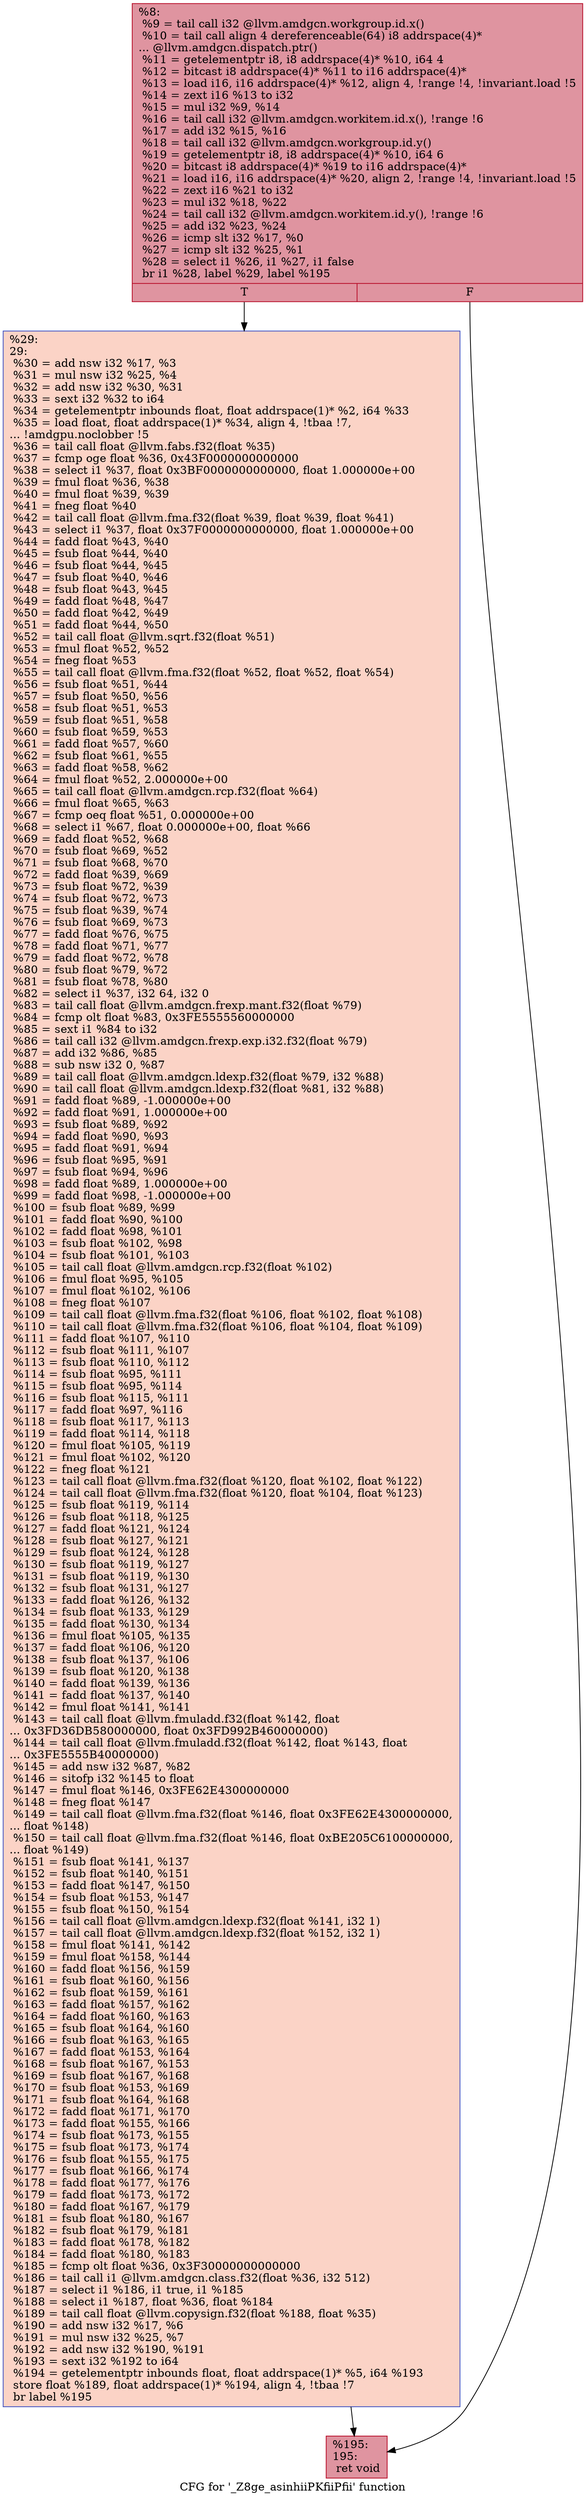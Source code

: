 digraph "CFG for '_Z8ge_asinhiiPKfiiPfii' function" {
	label="CFG for '_Z8ge_asinhiiPKfiiPfii' function";

	Node0x49d8120 [shape=record,color="#b70d28ff", style=filled, fillcolor="#b70d2870",label="{%8:\l  %9 = tail call i32 @llvm.amdgcn.workgroup.id.x()\l  %10 = tail call align 4 dereferenceable(64) i8 addrspace(4)*\l... @llvm.amdgcn.dispatch.ptr()\l  %11 = getelementptr i8, i8 addrspace(4)* %10, i64 4\l  %12 = bitcast i8 addrspace(4)* %11 to i16 addrspace(4)*\l  %13 = load i16, i16 addrspace(4)* %12, align 4, !range !4, !invariant.load !5\l  %14 = zext i16 %13 to i32\l  %15 = mul i32 %9, %14\l  %16 = tail call i32 @llvm.amdgcn.workitem.id.x(), !range !6\l  %17 = add i32 %15, %16\l  %18 = tail call i32 @llvm.amdgcn.workgroup.id.y()\l  %19 = getelementptr i8, i8 addrspace(4)* %10, i64 6\l  %20 = bitcast i8 addrspace(4)* %19 to i16 addrspace(4)*\l  %21 = load i16, i16 addrspace(4)* %20, align 2, !range !4, !invariant.load !5\l  %22 = zext i16 %21 to i32\l  %23 = mul i32 %18, %22\l  %24 = tail call i32 @llvm.amdgcn.workitem.id.y(), !range !6\l  %25 = add i32 %23, %24\l  %26 = icmp slt i32 %17, %0\l  %27 = icmp slt i32 %25, %1\l  %28 = select i1 %26, i1 %27, i1 false\l  br i1 %28, label %29, label %195\l|{<s0>T|<s1>F}}"];
	Node0x49d8120:s0 -> Node0x49dbb60;
	Node0x49d8120:s1 -> Node0x49dbbf0;
	Node0x49dbb60 [shape=record,color="#3d50c3ff", style=filled, fillcolor="#f59c7d70",label="{%29:\l29:                                               \l  %30 = add nsw i32 %17, %3\l  %31 = mul nsw i32 %25, %4\l  %32 = add nsw i32 %30, %31\l  %33 = sext i32 %32 to i64\l  %34 = getelementptr inbounds float, float addrspace(1)* %2, i64 %33\l  %35 = load float, float addrspace(1)* %34, align 4, !tbaa !7,\l... !amdgpu.noclobber !5\l  %36 = tail call float @llvm.fabs.f32(float %35)\l  %37 = fcmp oge float %36, 0x43F0000000000000\l  %38 = select i1 %37, float 0x3BF0000000000000, float 1.000000e+00\l  %39 = fmul float %36, %38\l  %40 = fmul float %39, %39\l  %41 = fneg float %40\l  %42 = tail call float @llvm.fma.f32(float %39, float %39, float %41)\l  %43 = select i1 %37, float 0x37F0000000000000, float 1.000000e+00\l  %44 = fadd float %43, %40\l  %45 = fsub float %44, %40\l  %46 = fsub float %44, %45\l  %47 = fsub float %40, %46\l  %48 = fsub float %43, %45\l  %49 = fadd float %48, %47\l  %50 = fadd float %42, %49\l  %51 = fadd float %44, %50\l  %52 = tail call float @llvm.sqrt.f32(float %51)\l  %53 = fmul float %52, %52\l  %54 = fneg float %53\l  %55 = tail call float @llvm.fma.f32(float %52, float %52, float %54)\l  %56 = fsub float %51, %44\l  %57 = fsub float %50, %56\l  %58 = fsub float %51, %53\l  %59 = fsub float %51, %58\l  %60 = fsub float %59, %53\l  %61 = fadd float %57, %60\l  %62 = fsub float %61, %55\l  %63 = fadd float %58, %62\l  %64 = fmul float %52, 2.000000e+00\l  %65 = tail call float @llvm.amdgcn.rcp.f32(float %64)\l  %66 = fmul float %65, %63\l  %67 = fcmp oeq float %51, 0.000000e+00\l  %68 = select i1 %67, float 0.000000e+00, float %66\l  %69 = fadd float %52, %68\l  %70 = fsub float %69, %52\l  %71 = fsub float %68, %70\l  %72 = fadd float %39, %69\l  %73 = fsub float %72, %39\l  %74 = fsub float %72, %73\l  %75 = fsub float %39, %74\l  %76 = fsub float %69, %73\l  %77 = fadd float %76, %75\l  %78 = fadd float %71, %77\l  %79 = fadd float %72, %78\l  %80 = fsub float %79, %72\l  %81 = fsub float %78, %80\l  %82 = select i1 %37, i32 64, i32 0\l  %83 = tail call float @llvm.amdgcn.frexp.mant.f32(float %79)\l  %84 = fcmp olt float %83, 0x3FE5555560000000\l  %85 = sext i1 %84 to i32\l  %86 = tail call i32 @llvm.amdgcn.frexp.exp.i32.f32(float %79)\l  %87 = add i32 %86, %85\l  %88 = sub nsw i32 0, %87\l  %89 = tail call float @llvm.amdgcn.ldexp.f32(float %79, i32 %88)\l  %90 = tail call float @llvm.amdgcn.ldexp.f32(float %81, i32 %88)\l  %91 = fadd float %89, -1.000000e+00\l  %92 = fadd float %91, 1.000000e+00\l  %93 = fsub float %89, %92\l  %94 = fadd float %90, %93\l  %95 = fadd float %91, %94\l  %96 = fsub float %95, %91\l  %97 = fsub float %94, %96\l  %98 = fadd float %89, 1.000000e+00\l  %99 = fadd float %98, -1.000000e+00\l  %100 = fsub float %89, %99\l  %101 = fadd float %90, %100\l  %102 = fadd float %98, %101\l  %103 = fsub float %102, %98\l  %104 = fsub float %101, %103\l  %105 = tail call float @llvm.amdgcn.rcp.f32(float %102)\l  %106 = fmul float %95, %105\l  %107 = fmul float %102, %106\l  %108 = fneg float %107\l  %109 = tail call float @llvm.fma.f32(float %106, float %102, float %108)\l  %110 = tail call float @llvm.fma.f32(float %106, float %104, float %109)\l  %111 = fadd float %107, %110\l  %112 = fsub float %111, %107\l  %113 = fsub float %110, %112\l  %114 = fsub float %95, %111\l  %115 = fsub float %95, %114\l  %116 = fsub float %115, %111\l  %117 = fadd float %97, %116\l  %118 = fsub float %117, %113\l  %119 = fadd float %114, %118\l  %120 = fmul float %105, %119\l  %121 = fmul float %102, %120\l  %122 = fneg float %121\l  %123 = tail call float @llvm.fma.f32(float %120, float %102, float %122)\l  %124 = tail call float @llvm.fma.f32(float %120, float %104, float %123)\l  %125 = fsub float %119, %114\l  %126 = fsub float %118, %125\l  %127 = fadd float %121, %124\l  %128 = fsub float %127, %121\l  %129 = fsub float %124, %128\l  %130 = fsub float %119, %127\l  %131 = fsub float %119, %130\l  %132 = fsub float %131, %127\l  %133 = fadd float %126, %132\l  %134 = fsub float %133, %129\l  %135 = fadd float %130, %134\l  %136 = fmul float %105, %135\l  %137 = fadd float %106, %120\l  %138 = fsub float %137, %106\l  %139 = fsub float %120, %138\l  %140 = fadd float %139, %136\l  %141 = fadd float %137, %140\l  %142 = fmul float %141, %141\l  %143 = tail call float @llvm.fmuladd.f32(float %142, float\l... 0x3FD36DB580000000, float 0x3FD992B460000000)\l  %144 = tail call float @llvm.fmuladd.f32(float %142, float %143, float\l... 0x3FE5555B40000000)\l  %145 = add nsw i32 %87, %82\l  %146 = sitofp i32 %145 to float\l  %147 = fmul float %146, 0x3FE62E4300000000\l  %148 = fneg float %147\l  %149 = tail call float @llvm.fma.f32(float %146, float 0x3FE62E4300000000,\l... float %148)\l  %150 = tail call float @llvm.fma.f32(float %146, float 0xBE205C6100000000,\l... float %149)\l  %151 = fsub float %141, %137\l  %152 = fsub float %140, %151\l  %153 = fadd float %147, %150\l  %154 = fsub float %153, %147\l  %155 = fsub float %150, %154\l  %156 = tail call float @llvm.amdgcn.ldexp.f32(float %141, i32 1)\l  %157 = tail call float @llvm.amdgcn.ldexp.f32(float %152, i32 1)\l  %158 = fmul float %141, %142\l  %159 = fmul float %158, %144\l  %160 = fadd float %156, %159\l  %161 = fsub float %160, %156\l  %162 = fsub float %159, %161\l  %163 = fadd float %157, %162\l  %164 = fadd float %160, %163\l  %165 = fsub float %164, %160\l  %166 = fsub float %163, %165\l  %167 = fadd float %153, %164\l  %168 = fsub float %167, %153\l  %169 = fsub float %167, %168\l  %170 = fsub float %153, %169\l  %171 = fsub float %164, %168\l  %172 = fadd float %171, %170\l  %173 = fadd float %155, %166\l  %174 = fsub float %173, %155\l  %175 = fsub float %173, %174\l  %176 = fsub float %155, %175\l  %177 = fsub float %166, %174\l  %178 = fadd float %177, %176\l  %179 = fadd float %173, %172\l  %180 = fadd float %167, %179\l  %181 = fsub float %180, %167\l  %182 = fsub float %179, %181\l  %183 = fadd float %178, %182\l  %184 = fadd float %180, %183\l  %185 = fcmp olt float %36, 0x3F30000000000000\l  %186 = tail call i1 @llvm.amdgcn.class.f32(float %36, i32 512)\l  %187 = select i1 %186, i1 true, i1 %185\l  %188 = select i1 %187, float %36, float %184\l  %189 = tail call float @llvm.copysign.f32(float %188, float %35)\l  %190 = add nsw i32 %17, %6\l  %191 = mul nsw i32 %25, %7\l  %192 = add nsw i32 %190, %191\l  %193 = sext i32 %192 to i64\l  %194 = getelementptr inbounds float, float addrspace(1)* %5, i64 %193\l  store float %189, float addrspace(1)* %194, align 4, !tbaa !7\l  br label %195\l}"];
	Node0x49dbb60 -> Node0x49dbbf0;
	Node0x49dbbf0 [shape=record,color="#b70d28ff", style=filled, fillcolor="#b70d2870",label="{%195:\l195:                                              \l  ret void\l}"];
}
